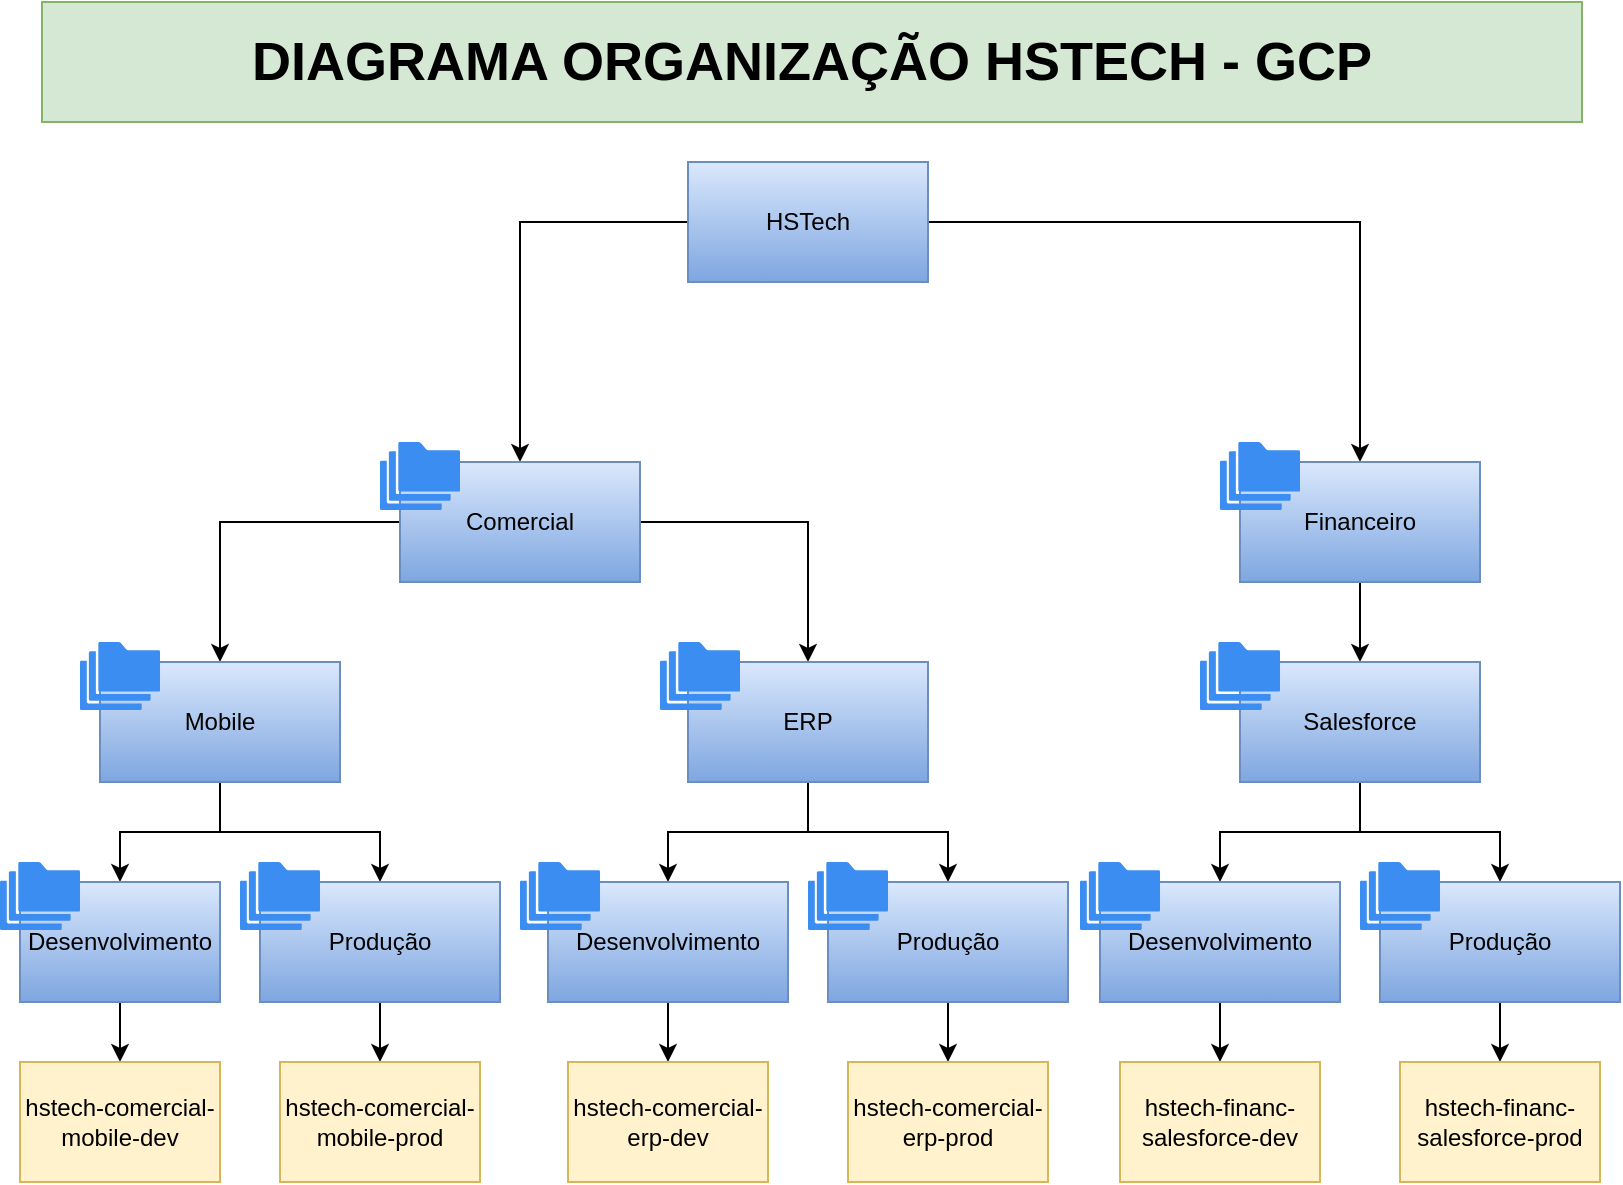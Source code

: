 <mxfile version="20.7.4" type="device" pages="2"><diagram id="OJ75zlZ3bGXf0F_jo_-T" name="hstech_organizacao_gcp"><mxGraphModel dx="880" dy="1701" grid="1" gridSize="10" guides="1" tooltips="1" connect="1" arrows="1" fold="1" page="1" pageScale="1" pageWidth="827" pageHeight="1169" math="0" shadow="0"><root><mxCell id="0"/><mxCell id="1" parent="0"/><mxCell id="Dz9-Pvl-KIKCvJgZHaB5-16" style="edgeStyle=orthogonalEdgeStyle;rounded=0;orthogonalLoop=1;jettySize=auto;html=1;" parent="1" source="Dz9-Pvl-KIKCvJgZHaB5-4" target="Dz9-Pvl-KIKCvJgZHaB5-5" edge="1"><mxGeometry relative="1" as="geometry"/></mxCell><mxCell id="Dz9-Pvl-KIKCvJgZHaB5-17" style="edgeStyle=orthogonalEdgeStyle;rounded=0;orthogonalLoop=1;jettySize=auto;html=1;entryX=0.5;entryY=0;entryDx=0;entryDy=0;" parent="1" source="Dz9-Pvl-KIKCvJgZHaB5-4" target="Dz9-Pvl-KIKCvJgZHaB5-6" edge="1"><mxGeometry relative="1" as="geometry"/></mxCell><mxCell id="Dz9-Pvl-KIKCvJgZHaB5-4" value="HSTech" style="rounded=0;whiteSpace=wrap;html=1;fillColor=#dae8fc;strokeColor=#6c8ebf;gradientColor=#7ea6e0;" parent="1" vertex="1"><mxGeometry x="353" y="-1070" width="120" height="60" as="geometry"/></mxCell><mxCell id="Dz9-Pvl-KIKCvJgZHaB5-18" style="edgeStyle=orthogonalEdgeStyle;rounded=0;orthogonalLoop=1;jettySize=auto;html=1;entryX=0.5;entryY=0;entryDx=0;entryDy=0;" parent="1" source="Dz9-Pvl-KIKCvJgZHaB5-5" target="Dz9-Pvl-KIKCvJgZHaB5-7" edge="1"><mxGeometry relative="1" as="geometry"/></mxCell><mxCell id="Dz9-Pvl-KIKCvJgZHaB5-19" style="edgeStyle=orthogonalEdgeStyle;rounded=0;orthogonalLoop=1;jettySize=auto;html=1;entryX=0.5;entryY=0;entryDx=0;entryDy=0;" parent="1" source="Dz9-Pvl-KIKCvJgZHaB5-5" target="Dz9-Pvl-KIKCvJgZHaB5-8" edge="1"><mxGeometry relative="1" as="geometry"/></mxCell><mxCell id="Dz9-Pvl-KIKCvJgZHaB5-5" value="Comercial" style="rounded=0;whiteSpace=wrap;html=1;fillColor=#dae8fc;strokeColor=#6c8ebf;gradientColor=#7ea6e0;" parent="1" vertex="1"><mxGeometry x="209" y="-920" width="120" height="60" as="geometry"/></mxCell><mxCell id="Dz9-Pvl-KIKCvJgZHaB5-24" style="edgeStyle=orthogonalEdgeStyle;rounded=0;orthogonalLoop=1;jettySize=auto;html=1;" parent="1" source="Dz9-Pvl-KIKCvJgZHaB5-6" target="Dz9-Pvl-KIKCvJgZHaB5-9" edge="1"><mxGeometry relative="1" as="geometry"/></mxCell><mxCell id="Dz9-Pvl-KIKCvJgZHaB5-6" value="Financeiro" style="rounded=0;whiteSpace=wrap;html=1;fillColor=#dae8fc;strokeColor=#6c8ebf;gradientColor=#7ea6e0;" parent="1" vertex="1"><mxGeometry x="629" y="-920" width="120" height="60" as="geometry"/></mxCell><mxCell id="Dz9-Pvl-KIKCvJgZHaB5-20" style="edgeStyle=orthogonalEdgeStyle;rounded=0;orthogonalLoop=1;jettySize=auto;html=1;entryX=0.5;entryY=0;entryDx=0;entryDy=0;" parent="1" source="Dz9-Pvl-KIKCvJgZHaB5-7" target="Dz9-Pvl-KIKCvJgZHaB5-10" edge="1"><mxGeometry relative="1" as="geometry"/></mxCell><mxCell id="Dz9-Pvl-KIKCvJgZHaB5-21" style="edgeStyle=orthogonalEdgeStyle;rounded=0;orthogonalLoop=1;jettySize=auto;html=1;entryX=0.5;entryY=0;entryDx=0;entryDy=0;" parent="1" source="Dz9-Pvl-KIKCvJgZHaB5-7" target="Dz9-Pvl-KIKCvJgZHaB5-11" edge="1"><mxGeometry relative="1" as="geometry"/></mxCell><mxCell id="Dz9-Pvl-KIKCvJgZHaB5-7" value="Mobile" style="rounded=0;whiteSpace=wrap;html=1;fillColor=#dae8fc;strokeColor=#6c8ebf;gradientColor=#7ea6e0;" parent="1" vertex="1"><mxGeometry x="59" y="-820" width="120" height="60" as="geometry"/></mxCell><mxCell id="Dz9-Pvl-KIKCvJgZHaB5-22" style="edgeStyle=orthogonalEdgeStyle;rounded=0;orthogonalLoop=1;jettySize=auto;html=1;entryX=0.5;entryY=0;entryDx=0;entryDy=0;" parent="1" source="Dz9-Pvl-KIKCvJgZHaB5-8" target="Dz9-Pvl-KIKCvJgZHaB5-12" edge="1"><mxGeometry relative="1" as="geometry"/></mxCell><mxCell id="Dz9-Pvl-KIKCvJgZHaB5-23" style="edgeStyle=orthogonalEdgeStyle;rounded=0;orthogonalLoop=1;jettySize=auto;html=1;entryX=0.5;entryY=0;entryDx=0;entryDy=0;" parent="1" source="Dz9-Pvl-KIKCvJgZHaB5-8" target="Dz9-Pvl-KIKCvJgZHaB5-13" edge="1"><mxGeometry relative="1" as="geometry"/></mxCell><mxCell id="Dz9-Pvl-KIKCvJgZHaB5-8" value="ERP" style="rounded=0;whiteSpace=wrap;html=1;fillColor=#dae8fc;strokeColor=#6c8ebf;gradientColor=#7ea6e0;" parent="1" vertex="1"><mxGeometry x="353" y="-820" width="120" height="60" as="geometry"/></mxCell><mxCell id="Dz9-Pvl-KIKCvJgZHaB5-25" style="edgeStyle=orthogonalEdgeStyle;rounded=0;orthogonalLoop=1;jettySize=auto;html=1;entryX=0.5;entryY=0;entryDx=0;entryDy=0;" parent="1" source="Dz9-Pvl-KIKCvJgZHaB5-9" target="Dz9-Pvl-KIKCvJgZHaB5-14" edge="1"><mxGeometry relative="1" as="geometry"/></mxCell><mxCell id="Dz9-Pvl-KIKCvJgZHaB5-26" style="edgeStyle=orthogonalEdgeStyle;rounded=0;orthogonalLoop=1;jettySize=auto;html=1;entryX=0.5;entryY=0;entryDx=0;entryDy=0;" parent="1" source="Dz9-Pvl-KIKCvJgZHaB5-9" target="Dz9-Pvl-KIKCvJgZHaB5-15" edge="1"><mxGeometry relative="1" as="geometry"/></mxCell><mxCell id="Dz9-Pvl-KIKCvJgZHaB5-9" value="Salesforce" style="rounded=0;whiteSpace=wrap;html=1;fillColor=#dae8fc;strokeColor=#6c8ebf;gradientColor=#7ea6e0;" parent="1" vertex="1"><mxGeometry x="629" y="-820" width="120" height="60" as="geometry"/></mxCell><mxCell id="Dz9-Pvl-KIKCvJgZHaB5-34" value="" style="edgeStyle=orthogonalEdgeStyle;rounded=0;orthogonalLoop=1;jettySize=auto;html=1;" parent="1" source="Dz9-Pvl-KIKCvJgZHaB5-10" target="Dz9-Pvl-KIKCvJgZHaB5-28" edge="1"><mxGeometry relative="1" as="geometry"/></mxCell><mxCell id="Dz9-Pvl-KIKCvJgZHaB5-10" value="Desenvolvimento" style="rounded=0;whiteSpace=wrap;html=1;fillColor=#dae8fc;strokeColor=#6c8ebf;gradientColor=#7ea6e0;" parent="1" vertex="1"><mxGeometry x="19" y="-710" width="100" height="60" as="geometry"/></mxCell><mxCell id="Dz9-Pvl-KIKCvJgZHaB5-35" style="edgeStyle=orthogonalEdgeStyle;rounded=0;orthogonalLoop=1;jettySize=auto;html=1;entryX=0.5;entryY=0;entryDx=0;entryDy=0;" parent="1" source="Dz9-Pvl-KIKCvJgZHaB5-11" target="Dz9-Pvl-KIKCvJgZHaB5-29" edge="1"><mxGeometry relative="1" as="geometry"/></mxCell><mxCell id="Dz9-Pvl-KIKCvJgZHaB5-11" value="Produção" style="rounded=0;whiteSpace=wrap;html=1;fillColor=#dae8fc;strokeColor=#6c8ebf;gradientColor=#7ea6e0;" parent="1" vertex="1"><mxGeometry x="139" y="-710" width="120" height="60" as="geometry"/></mxCell><mxCell id="Dz9-Pvl-KIKCvJgZHaB5-36" style="edgeStyle=orthogonalEdgeStyle;rounded=0;orthogonalLoop=1;jettySize=auto;html=1;entryX=0.5;entryY=0;entryDx=0;entryDy=0;" parent="1" source="Dz9-Pvl-KIKCvJgZHaB5-12" target="Dz9-Pvl-KIKCvJgZHaB5-30" edge="1"><mxGeometry relative="1" as="geometry"/></mxCell><mxCell id="Dz9-Pvl-KIKCvJgZHaB5-12" value="Desenvolvimento" style="rounded=0;whiteSpace=wrap;html=1;fillColor=#dae8fc;strokeColor=#6c8ebf;gradientColor=#7ea6e0;" parent="1" vertex="1"><mxGeometry x="283" y="-710" width="120" height="60" as="geometry"/></mxCell><mxCell id="Dz9-Pvl-KIKCvJgZHaB5-37" value="" style="edgeStyle=orthogonalEdgeStyle;rounded=0;orthogonalLoop=1;jettySize=auto;html=1;" parent="1" source="Dz9-Pvl-KIKCvJgZHaB5-13" target="Dz9-Pvl-KIKCvJgZHaB5-31" edge="1"><mxGeometry relative="1" as="geometry"/></mxCell><mxCell id="Dz9-Pvl-KIKCvJgZHaB5-13" value="Produção" style="rounded=0;whiteSpace=wrap;html=1;fillColor=#dae8fc;strokeColor=#6c8ebf;gradientColor=#7ea6e0;" parent="1" vertex="1"><mxGeometry x="423" y="-710" width="120" height="60" as="geometry"/></mxCell><mxCell id="Dz9-Pvl-KIKCvJgZHaB5-38" value="" style="edgeStyle=orthogonalEdgeStyle;rounded=0;orthogonalLoop=1;jettySize=auto;html=1;" parent="1" source="Dz9-Pvl-KIKCvJgZHaB5-14" target="Dz9-Pvl-KIKCvJgZHaB5-32" edge="1"><mxGeometry relative="1" as="geometry"/></mxCell><mxCell id="Dz9-Pvl-KIKCvJgZHaB5-14" value="Desenvolvimento" style="rounded=0;whiteSpace=wrap;html=1;fillColor=#dae8fc;strokeColor=#6c8ebf;gradientColor=#7ea6e0;" parent="1" vertex="1"><mxGeometry x="559" y="-710" width="120" height="60" as="geometry"/></mxCell><mxCell id="Dz9-Pvl-KIKCvJgZHaB5-39" value="" style="edgeStyle=orthogonalEdgeStyle;rounded=0;orthogonalLoop=1;jettySize=auto;html=1;" parent="1" source="Dz9-Pvl-KIKCvJgZHaB5-15" target="Dz9-Pvl-KIKCvJgZHaB5-33" edge="1"><mxGeometry relative="1" as="geometry"/></mxCell><mxCell id="Dz9-Pvl-KIKCvJgZHaB5-15" value="Produção" style="rounded=0;whiteSpace=wrap;html=1;fillColor=#dae8fc;strokeColor=#6c8ebf;gradientColor=#7ea6e0;" parent="1" vertex="1"><mxGeometry x="699" y="-710" width="120" height="60" as="geometry"/></mxCell><mxCell id="Dz9-Pvl-KIKCvJgZHaB5-28" value="hstech-comercial-mobile-dev" style="whiteSpace=wrap;html=1;fillColor=#fff2cc;strokeColor=#d6b656;rounded=0;" parent="1" vertex="1"><mxGeometry x="19" y="-620" width="100" height="60" as="geometry"/></mxCell><mxCell id="Dz9-Pvl-KIKCvJgZHaB5-29" value="hstech-comercial-mobile-prod" style="whiteSpace=wrap;html=1;fillColor=#fff2cc;strokeColor=#d6b656;rounded=0;" parent="1" vertex="1"><mxGeometry x="149" y="-620" width="100" height="60" as="geometry"/></mxCell><mxCell id="Dz9-Pvl-KIKCvJgZHaB5-30" value="hstech-comercial-erp-dev" style="whiteSpace=wrap;html=1;fillColor=#fff2cc;strokeColor=#d6b656;rounded=0;" parent="1" vertex="1"><mxGeometry x="293" y="-620" width="100" height="60" as="geometry"/></mxCell><mxCell id="Dz9-Pvl-KIKCvJgZHaB5-31" value="hstech-comercial-erp-prod" style="whiteSpace=wrap;html=1;fillColor=#fff2cc;strokeColor=#d6b656;rounded=0;" parent="1" vertex="1"><mxGeometry x="433" y="-620" width="100" height="60" as="geometry"/></mxCell><mxCell id="Dz9-Pvl-KIKCvJgZHaB5-32" value="hstech-financ-salesforce-dev" style="whiteSpace=wrap;html=1;fillColor=#fff2cc;strokeColor=#d6b656;rounded=0;" parent="1" vertex="1"><mxGeometry x="569" y="-620" width="100" height="60" as="geometry"/></mxCell><mxCell id="Dz9-Pvl-KIKCvJgZHaB5-33" value="hstech-financ-salesforce-prod" style="whiteSpace=wrap;html=1;fillColor=#fff2cc;strokeColor=#d6b656;rounded=0;" parent="1" vertex="1"><mxGeometry x="709" y="-620" width="100" height="60" as="geometry"/></mxCell><mxCell id="Dz9-Pvl-KIKCvJgZHaB5-40" value="" style="sketch=0;html=1;aspect=fixed;strokeColor=none;shadow=0;align=center;verticalAlign=top;fillColor=#3B8DF1;shape=mxgraph.gcp2.folders" parent="1" vertex="1"><mxGeometry x="199" y="-930" width="40" height="34" as="geometry"/></mxCell><mxCell id="Dz9-Pvl-KIKCvJgZHaB5-41" value="" style="sketch=0;html=1;aspect=fixed;strokeColor=none;shadow=0;align=center;verticalAlign=top;fillColor=#3B8DF1;shape=mxgraph.gcp2.folders" parent="1" vertex="1"><mxGeometry x="49" y="-830" width="40" height="34" as="geometry"/></mxCell><mxCell id="Dz9-Pvl-KIKCvJgZHaB5-42" value="" style="sketch=0;html=1;aspect=fixed;strokeColor=none;shadow=0;align=center;verticalAlign=top;fillColor=#3B8DF1;shape=mxgraph.gcp2.folders" parent="1" vertex="1"><mxGeometry x="9" y="-720" width="40" height="34" as="geometry"/></mxCell><mxCell id="Dz9-Pvl-KIKCvJgZHaB5-43" value="" style="sketch=0;html=1;aspect=fixed;strokeColor=none;shadow=0;align=center;verticalAlign=top;fillColor=#3B8DF1;shape=mxgraph.gcp2.folders" parent="1" vertex="1"><mxGeometry x="129" y="-720" width="40" height="34" as="geometry"/></mxCell><mxCell id="Dz9-Pvl-KIKCvJgZHaB5-44" value="" style="sketch=0;html=1;aspect=fixed;strokeColor=none;shadow=0;align=center;verticalAlign=top;fillColor=#3B8DF1;shape=mxgraph.gcp2.folders" parent="1" vertex="1"><mxGeometry x="339" y="-830" width="40" height="34" as="geometry"/></mxCell><mxCell id="Dz9-Pvl-KIKCvJgZHaB5-45" value="" style="sketch=0;html=1;aspect=fixed;strokeColor=none;shadow=0;align=center;verticalAlign=top;fillColor=#3B8DF1;shape=mxgraph.gcp2.folders" parent="1" vertex="1"><mxGeometry x="609" y="-830" width="40" height="34" as="geometry"/></mxCell><mxCell id="Dz9-Pvl-KIKCvJgZHaB5-46" value="" style="sketch=0;html=1;aspect=fixed;strokeColor=none;shadow=0;align=center;verticalAlign=top;fillColor=#3B8DF1;shape=mxgraph.gcp2.folders" parent="1" vertex="1"><mxGeometry x="619" y="-930" width="40" height="34" as="geometry"/></mxCell><mxCell id="Dz9-Pvl-KIKCvJgZHaB5-47" value="" style="sketch=0;html=1;aspect=fixed;strokeColor=none;shadow=0;align=center;verticalAlign=top;fillColor=#3B8DF1;shape=mxgraph.gcp2.folders" parent="1" vertex="1"><mxGeometry x="269" y="-720" width="40" height="34" as="geometry"/></mxCell><mxCell id="Dz9-Pvl-KIKCvJgZHaB5-48" value="" style="sketch=0;html=1;aspect=fixed;strokeColor=none;shadow=0;align=center;verticalAlign=top;fillColor=#3B8DF1;shape=mxgraph.gcp2.folders" parent="1" vertex="1"><mxGeometry x="413" y="-720" width="40" height="34" as="geometry"/></mxCell><mxCell id="Dz9-Pvl-KIKCvJgZHaB5-49" value="" style="sketch=0;html=1;aspect=fixed;strokeColor=none;shadow=0;align=center;verticalAlign=top;fillColor=#3B8DF1;shape=mxgraph.gcp2.folders" parent="1" vertex="1"><mxGeometry x="549" y="-720" width="40" height="34" as="geometry"/></mxCell><mxCell id="Dz9-Pvl-KIKCvJgZHaB5-50" value="" style="sketch=0;html=1;aspect=fixed;strokeColor=none;shadow=0;align=center;verticalAlign=top;fillColor=#3B8DF1;shape=mxgraph.gcp2.folders" parent="1" vertex="1"><mxGeometry x="689" y="-720" width="40" height="34" as="geometry"/></mxCell><mxCell id="GjKQwmE-0X49DQ-DqkWo-1" value="&lt;b&gt;&lt;font style=&quot;font-size: 27px;&quot;&gt;DIAGRAMA ORGANIZAÇÃO HSTECH - GCP&lt;/font&gt;&lt;/b&gt;" style="rounded=0;whiteSpace=wrap;html=1;fillColor=#d5e8d4;strokeColor=#82b366;" vertex="1" parent="1"><mxGeometry x="30" y="-1150" width="770" height="60" as="geometry"/></mxCell></root></mxGraphModel></diagram><diagram id="z-7XpXx9mp-PBBUGqZUO" name="hstech_organizacao_grupos"><mxGraphModel dx="880" dy="532" grid="1" gridSize="10" guides="1" tooltips="1" connect="1" arrows="1" fold="1" page="1" pageScale="1" pageWidth="827" pageHeight="1169" math="0" shadow="0"><root><mxCell id="0"/><mxCell id="1" parent="0"/><mxCell id="NlEUM_0LfNeYxdADLqeH-1" style="edgeStyle=orthogonalEdgeStyle;rounded=0;orthogonalLoop=1;jettySize=auto;html=1;entryX=0.5;entryY=0;entryDx=0;entryDy=0;" parent="1" source="r2_SFlGKL5OcZtT6BBKR-1" target="r2_SFlGKL5OcZtT6BBKR-2" edge="1"><mxGeometry relative="1" as="geometry"/></mxCell><mxCell id="NlEUM_0LfNeYxdADLqeH-2" style="edgeStyle=orthogonalEdgeStyle;rounded=0;orthogonalLoop=1;jettySize=auto;html=1;entryX=0.5;entryY=0;entryDx=0;entryDy=0;" parent="1" source="r2_SFlGKL5OcZtT6BBKR-1" target="r2_SFlGKL5OcZtT6BBKR-7" edge="1"><mxGeometry relative="1" as="geometry"/></mxCell><mxCell id="NlEUM_0LfNeYxdADLqeH-4" style="edgeStyle=orthogonalEdgeStyle;rounded=0;orthogonalLoop=1;jettySize=auto;html=1;" parent="1" source="r2_SFlGKL5OcZtT6BBKR-1" target="NlEUM_0LfNeYxdADLqeH-3" edge="1"><mxGeometry relative="1" as="geometry"/></mxCell><mxCell id="NlEUM_0LfNeYxdADLqeH-5" style="edgeStyle=orthogonalEdgeStyle;rounded=0;orthogonalLoop=1;jettySize=auto;html=1;entryX=0.5;entryY=0;entryDx=0;entryDy=0;" parent="1" source="r2_SFlGKL5OcZtT6BBKR-1" target="r2_SFlGKL5OcZtT6BBKR-12" edge="1"><mxGeometry relative="1" as="geometry"/></mxCell><mxCell id="NlEUM_0LfNeYxdADLqeH-6" style="edgeStyle=orthogonalEdgeStyle;rounded=0;orthogonalLoop=1;jettySize=auto;html=1;entryX=0.5;entryY=0;entryDx=0;entryDy=0;" parent="1" source="r2_SFlGKL5OcZtT6BBKR-1" target="r2_SFlGKL5OcZtT6BBKR-13" edge="1"><mxGeometry relative="1" as="geometry"/></mxCell><mxCell id="Y2PDofpnX86kNwMaPQEq-2" style="edgeStyle=orthogonalEdgeStyle;rounded=0;orthogonalLoop=1;jettySize=auto;html=1;entryX=0.5;entryY=0;entryDx=0;entryDy=0;" parent="1" source="r2_SFlGKL5OcZtT6BBKR-1" target="Y2PDofpnX86kNwMaPQEq-1" edge="1"><mxGeometry relative="1" as="geometry"/></mxCell><mxCell id="r2_SFlGKL5OcZtT6BBKR-1" value="hstech.com.br" style="rounded=0;whiteSpace=wrap;html=1;" parent="1" vertex="1"><mxGeometry x="350" y="130" width="120" height="60" as="geometry"/></mxCell><mxCell id="NlEUM_0LfNeYxdADLqeH-14" style="edgeStyle=orthogonalEdgeStyle;rounded=0;orthogonalLoop=1;jettySize=auto;html=1;" parent="1" source="r2_SFlGKL5OcZtT6BBKR-2" target="NlEUM_0LfNeYxdADLqeH-10" edge="1"><mxGeometry relative="1" as="geometry"/></mxCell><mxCell id="r2_SFlGKL5OcZtT6BBKR-2" value="Infraestrutura / Redes" style="whiteSpace=wrap;html=1;rounded=0;" parent="1" vertex="1"><mxGeometry x="150" y="270" width="110" height="60" as="geometry"/></mxCell><mxCell id="r2_SFlGKL5OcZtT6BBKR-6" value="" style="sketch=0;pointerEvents=1;shadow=0;dashed=0;html=1;strokeColor=none;labelPosition=center;verticalLabelPosition=bottom;verticalAlign=top;align=center;fillColor=#505050;shape=mxgraph.mscae.intune.user_group" parent="1" vertex="1"><mxGeometry x="130" y="250" width="50" height="37" as="geometry"/></mxCell><mxCell id="NlEUM_0LfNeYxdADLqeH-15" style="edgeStyle=orthogonalEdgeStyle;rounded=0;orthogonalLoop=1;jettySize=auto;html=1;entryX=0.5;entryY=0;entryDx=0;entryDy=0;" parent="1" source="r2_SFlGKL5OcZtT6BBKR-7" target="NlEUM_0LfNeYxdADLqeH-11" edge="1"><mxGeometry relative="1" as="geometry"/></mxCell><mxCell id="r2_SFlGKL5OcZtT6BBKR-7" value="Desenvolvimento" style="whiteSpace=wrap;html=1;rounded=0;" parent="1" vertex="1"><mxGeometry x="280" y="270" width="100" height="60" as="geometry"/></mxCell><mxCell id="r2_SFlGKL5OcZtT6BBKR-8" value="" style="sketch=0;pointerEvents=1;shadow=0;dashed=0;html=1;strokeColor=none;labelPosition=center;verticalLabelPosition=bottom;verticalAlign=top;align=center;fillColor=#505050;shape=mxgraph.mscae.intune.user_group" parent="1" vertex="1"><mxGeometry x="260" y="250" width="50" height="37" as="geometry"/></mxCell><mxCell id="NlEUM_0LfNeYxdADLqeH-16" style="edgeStyle=orthogonalEdgeStyle;rounded=0;orthogonalLoop=1;jettySize=auto;html=1;entryX=0.5;entryY=0;entryDx=0;entryDy=0;" parent="1" source="r2_SFlGKL5OcZtT6BBKR-12" target="NlEUM_0LfNeYxdADLqeH-12" edge="1"><mxGeometry relative="1" as="geometry"/></mxCell><mxCell id="r2_SFlGKL5OcZtT6BBKR-12" value="Marketing" style="whiteSpace=wrap;html=1;rounded=0;" parent="1" vertex="1"><mxGeometry x="424" y="270" width="120" height="60" as="geometry"/></mxCell><mxCell id="r2_SFlGKL5OcZtT6BBKR-19" style="edgeStyle=orthogonalEdgeStyle;rounded=0;orthogonalLoop=1;jettySize=auto;html=1;entryX=0.5;entryY=0;entryDx=0;entryDy=0;" parent="1" source="r2_SFlGKL5OcZtT6BBKR-13" target="r2_SFlGKL5OcZtT6BBKR-18" edge="1"><mxGeometry relative="1" as="geometry"/></mxCell><mxCell id="r2_SFlGKL5OcZtT6BBKR-13" value="DevOps" style="whiteSpace=wrap;html=1;rounded=0;" parent="1" vertex="1"><mxGeometry x="30" y="270" width="90" height="60" as="geometry"/></mxCell><mxCell id="r2_SFlGKL5OcZtT6BBKR-14" value="" style="sketch=0;pointerEvents=1;shadow=0;dashed=0;html=1;strokeColor=none;labelPosition=center;verticalLabelPosition=bottom;verticalAlign=top;align=center;fillColor=#505050;shape=mxgraph.mscae.intune.user_group" parent="1" vertex="1"><mxGeometry x="10" y="250" width="50" height="37" as="geometry"/></mxCell><mxCell id="r2_SFlGKL5OcZtT6BBKR-15" value="" style="sketch=0;pointerEvents=1;shadow=0;dashed=0;html=1;strokeColor=none;labelPosition=center;verticalLabelPosition=bottom;verticalAlign=top;align=center;fillColor=#505050;shape=mxgraph.mscae.intune.user_group" parent="1" vertex="1"><mxGeometry x="400" y="250" width="50" height="37" as="geometry"/></mxCell><mxCell id="r2_SFlGKL5OcZtT6BBKR-18" value="" style="shape=actor;whiteSpace=wrap;html=1;" parent="1" vertex="1"><mxGeometry x="55" y="410" width="40" height="60" as="geometry"/></mxCell><mxCell id="NlEUM_0LfNeYxdADLqeH-17" style="edgeStyle=orthogonalEdgeStyle;rounded=0;orthogonalLoop=1;jettySize=auto;html=1;entryX=0.5;entryY=0;entryDx=0;entryDy=0;" parent="1" source="NlEUM_0LfNeYxdADLqeH-3" target="NlEUM_0LfNeYxdADLqeH-13" edge="1"><mxGeometry relative="1" as="geometry"/></mxCell><mxCell id="NlEUM_0LfNeYxdADLqeH-3" value="Financeiro" style="whiteSpace=wrap;html=1;rounded=0;" parent="1" vertex="1"><mxGeometry x="580" y="270" width="100" height="60" as="geometry"/></mxCell><mxCell id="NlEUM_0LfNeYxdADLqeH-7" value="" style="sketch=0;pointerEvents=1;shadow=0;dashed=0;html=1;strokeColor=none;labelPosition=center;verticalLabelPosition=bottom;verticalAlign=top;align=center;fillColor=#505050;shape=mxgraph.mscae.intune.user_group" parent="1" vertex="1"><mxGeometry x="560" y="250" width="50" height="37" as="geometry"/></mxCell><mxCell id="NlEUM_0LfNeYxdADLqeH-10" value="" style="shape=actor;whiteSpace=wrap;html=1;" parent="1" vertex="1"><mxGeometry x="185" y="410" width="40" height="60" as="geometry"/></mxCell><mxCell id="NlEUM_0LfNeYxdADLqeH-11" value="" style="shape=actor;whiteSpace=wrap;html=1;" parent="1" vertex="1"><mxGeometry x="310" y="410" width="40" height="60" as="geometry"/></mxCell><mxCell id="NlEUM_0LfNeYxdADLqeH-12" value="" style="shape=actor;whiteSpace=wrap;html=1;" parent="1" vertex="1"><mxGeometry x="464" y="410" width="40" height="60" as="geometry"/></mxCell><mxCell id="NlEUM_0LfNeYxdADLqeH-13" value="" style="shape=actor;whiteSpace=wrap;html=1;" parent="1" vertex="1"><mxGeometry x="610" y="410" width="40" height="60" as="geometry"/></mxCell><mxCell id="Y2PDofpnX86kNwMaPQEq-5" style="edgeStyle=orthogonalEdgeStyle;rounded=0;orthogonalLoop=1;jettySize=auto;html=1;" parent="1" source="Y2PDofpnX86kNwMaPQEq-1" target="Y2PDofpnX86kNwMaPQEq-4" edge="1"><mxGeometry relative="1" as="geometry"/></mxCell><mxCell id="Y2PDofpnX86kNwMaPQEq-1" value="Comercial" style="whiteSpace=wrap;html=1;rounded=0;" parent="1" vertex="1"><mxGeometry x="720" y="270" width="90" height="60" as="geometry"/></mxCell><mxCell id="Y2PDofpnX86kNwMaPQEq-3" value="" style="sketch=0;pointerEvents=1;shadow=0;dashed=0;html=1;strokeColor=none;labelPosition=center;verticalLabelPosition=bottom;verticalAlign=top;align=center;fillColor=#505050;shape=mxgraph.mscae.intune.user_group" parent="1" vertex="1"><mxGeometry x="700" y="250" width="50" height="37" as="geometry"/></mxCell><mxCell id="Y2PDofpnX86kNwMaPQEq-4" value="" style="shape=actor;whiteSpace=wrap;html=1;" parent="1" vertex="1"><mxGeometry x="745" y="410" width="40" height="60" as="geometry"/></mxCell><mxCell id="RS615a1L0Ea-x4cCNh6q-1" value="&lt;b&gt;&lt;font style=&quot;font-size: 27px;&quot;&gt;DIAGRAMA ORGANIZAÇÃO GRUPOS HSTECH - GCP&lt;/font&gt;&lt;/b&gt;" style="rounded=0;whiteSpace=wrap;html=1;fillColor=#d5e8d4;strokeColor=#82b366;" vertex="1" parent="1"><mxGeometry x="30" y="20" width="770" height="60" as="geometry"/></mxCell></root></mxGraphModel></diagram></mxfile>
